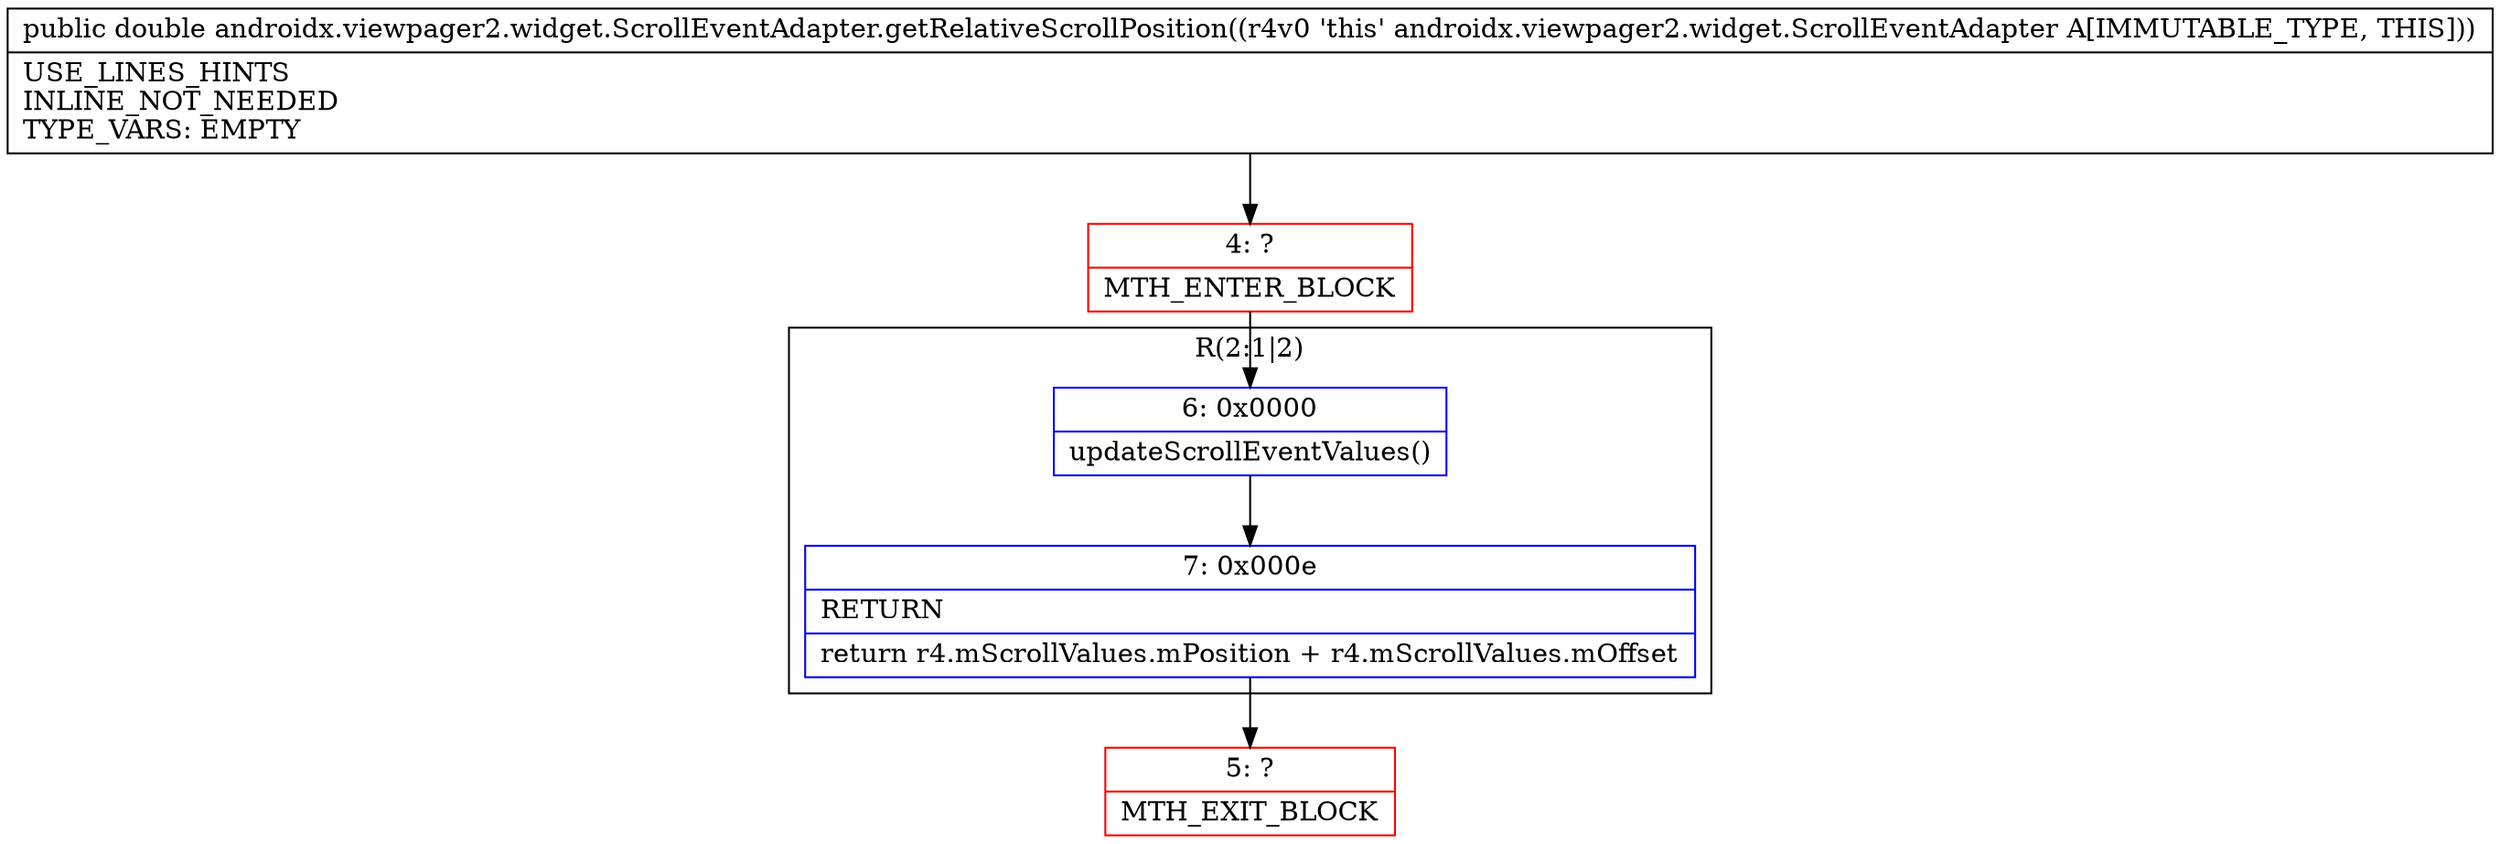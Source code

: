 digraph "CFG forandroidx.viewpager2.widget.ScrollEventAdapter.getRelativeScrollPosition()D" {
subgraph cluster_Region_2098594802 {
label = "R(2:1|2)";
node [shape=record,color=blue];
Node_6 [shape=record,label="{6\:\ 0x0000|updateScrollEventValues()\l}"];
Node_7 [shape=record,label="{7\:\ 0x000e|RETURN\l|return r4.mScrollValues.mPosition + r4.mScrollValues.mOffset\l}"];
}
Node_4 [shape=record,color=red,label="{4\:\ ?|MTH_ENTER_BLOCK\l}"];
Node_5 [shape=record,color=red,label="{5\:\ ?|MTH_EXIT_BLOCK\l}"];
MethodNode[shape=record,label="{public double androidx.viewpager2.widget.ScrollEventAdapter.getRelativeScrollPosition((r4v0 'this' androidx.viewpager2.widget.ScrollEventAdapter A[IMMUTABLE_TYPE, THIS]))  | USE_LINES_HINTS\lINLINE_NOT_NEEDED\lTYPE_VARS: EMPTY\l}"];
MethodNode -> Node_4;Node_6 -> Node_7;
Node_7 -> Node_5;
Node_4 -> Node_6;
}

